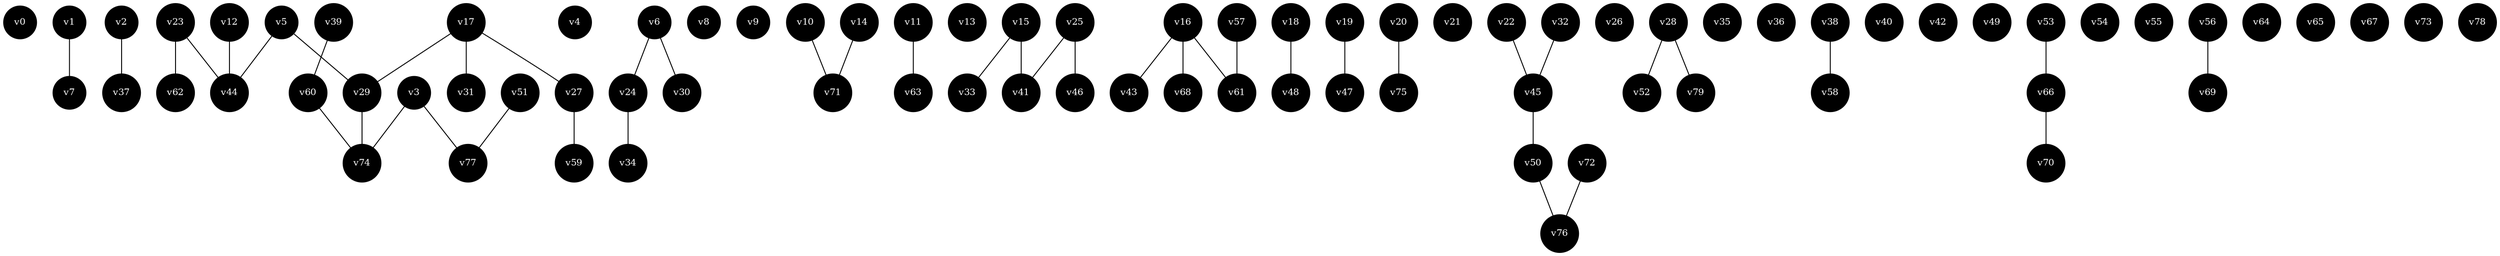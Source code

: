graph {
node[fontcolor = white, fillcolor = black, style = filled, shape = circle, fontsize = "10", overlap = "false"];
v0 [pos = "9.20, 9.39!"];
v1 [pos = "8.80, 5.92!"];
v2 [pos = "7.00, 0.61!"];
v3 [pos = "5.70, 6.02!"];
v4 [pos = "0.00, 10.00!"];
v5 [pos = "6.10, 3.88!"];
v6 [pos = "6.50, 2.24!"];
v7 [pos = "9.10, 5.31!"];
v8 [pos = "5.90, 0.20!"];
v9 [pos = "0.30, 5.51!"];
v10 [pos = "9.50, 3.88!"];
v11 [pos = "8.00, 2.86!"];
v12 [pos = "6.60, 4.29!"];
v13 [pos = "7.90, 7.55!"];
v14 [pos = "9.90, 2.55!"];
v15 [pos = "2.00, 4.39!"];
v16 [pos = "4.00, 0.31!"];
v17 [pos = "5.00, 4.29!"];
v18 [pos = "9.70, 0.00!"];
v19 [pos = "2.10, 1.94!"];
v20 [pos = "3.60, 2.14!"];
v21 [pos = "10.00, 6.22!"];
v22 [pos = "1.10, 8.67!"];
v23 [pos = "6.90, 3.57!"];
v24 [pos = "6.90, 2.24!"];
v25 [pos = "2.90, 3.57!"];
v26 [pos = "1.40, 0.92!"];
v27 [pos = "5.00, 3.37!"];
v28 [pos = "8.90, 1.73!"];
v29 [pos = "5.70, 4.49!"];
v30 [pos = "6.00, 2.55!"];
v31 [pos = "4.80, 4.29!"];
v32 [pos = "1.70, 9.49!"];
v33 [pos = "2.10, 5.10!"];
v34 [pos = "7.70, 1.84!"];
v35 [pos = "0.20, 0.41!"];
v36 [pos = "6.30, 8.47!"];
v37 [pos = "6.80, 0.61!"];
v38 [pos = "4.10, 9.69!"];
v39 [pos = "4.80, 5.51!"];
v40 [pos = "9.80, 7.45!"];
v41 [pos = "2.60, 3.88!"];
v42 [pos = "6.90, 7.76!"];
v43 [pos = "4.00, 0.10!"];
v44 [pos = "6.50, 4.18!"];
v45 [pos = "1.40, 8.78!"];
v46 [pos = "3.20, 3.98!"];
v47 [pos = "1.40, 2.45!"];
v48 [pos = "9.60, 0.51!"];
v49 [pos = "8.20, 10.00!"];
v50 [pos = "2.30, 8.67!"];
v51 [pos = "6.30, 7.04!"];
v52 [pos = "8.70, 1.94!"];
v53 [pos = "5.60, 7.65!"];
v54 [pos = "1.50, 6.43!"];
v55 [pos = "1.00, 4.59!"];
v56 [pos = "0.70, 3.06!"];
v57 [pos = "3.10, 1.12!"];
v58 [pos = "3.60, 9.49!"];
v59 [pos = "5.00, 3.16!"];
v60 [pos = "4.90, 5.31!"];
v61 [pos = "3.90, 1.02!"];
v62 [pos = "7.60, 4.08!"];
v63 [pos = "8.30, 3.47!"];
v64 [pos = "3.30, 5.20!"];
v65 [pos = "0.00, 1.53!"];
v66 [pos = "5.20, 8.37!"];
v67 [pos = "5.20, 8.37!"];
v68 [pos = "4.60, 0.61!"];
v69 [pos = "0.30, 2.65!"];
v70 [pos = "4.60, 8.16!"];
v71 [pos = "9.40, 3.06!"];
v72 [pos = "2.60, 7.76!"];
v73 [pos = "7.50, 9.39!"];
v74 [pos = "5.70, 5.20!"];
v75 [pos = "3.40, 2.14!"];
v76 [pos = "2.80, 8.16!"];
v77 [pos = "5.90, 6.73!"];
v78 [pos = "5.10, 1.63!"];
v79 [pos = "8.70, 1.12!"];
edge [ color = black ];v1 -- v7;
v2 -- v37;
v3 -- v74;
v3 -- v77;
v5 -- v29;
v5 -- v44;
v6 -- v24;
v6 -- v30;
v10 -- v71;
v11 -- v63;
v12 -- v44;
v14 -- v71;
v15 -- v33;
v15 -- v41;
v16 -- v43;
v16 -- v61;
v16 -- v68;
v17 -- v27;
v17 -- v29;
v17 -- v31;
v18 -- v48;
v19 -- v47;
v20 -- v75;
v22 -- v45;
v23 -- v44;
v23 -- v62;
v24 -- v34;
v25 -- v41;
v25 -- v46;
v27 -- v59;
v28 -- v52;
v28 -- v79;
v29 -- v74;
v32 -- v45;
v38 -- v58;
v39 -- v60;
v45 -- v50;
v50 -- v76;
v51 -- v77;
v53 -- v66;
v56 -- v69;
v57 -- v61;
v60 -- v74;
v66 -- v70;
v72 -- v76;
}